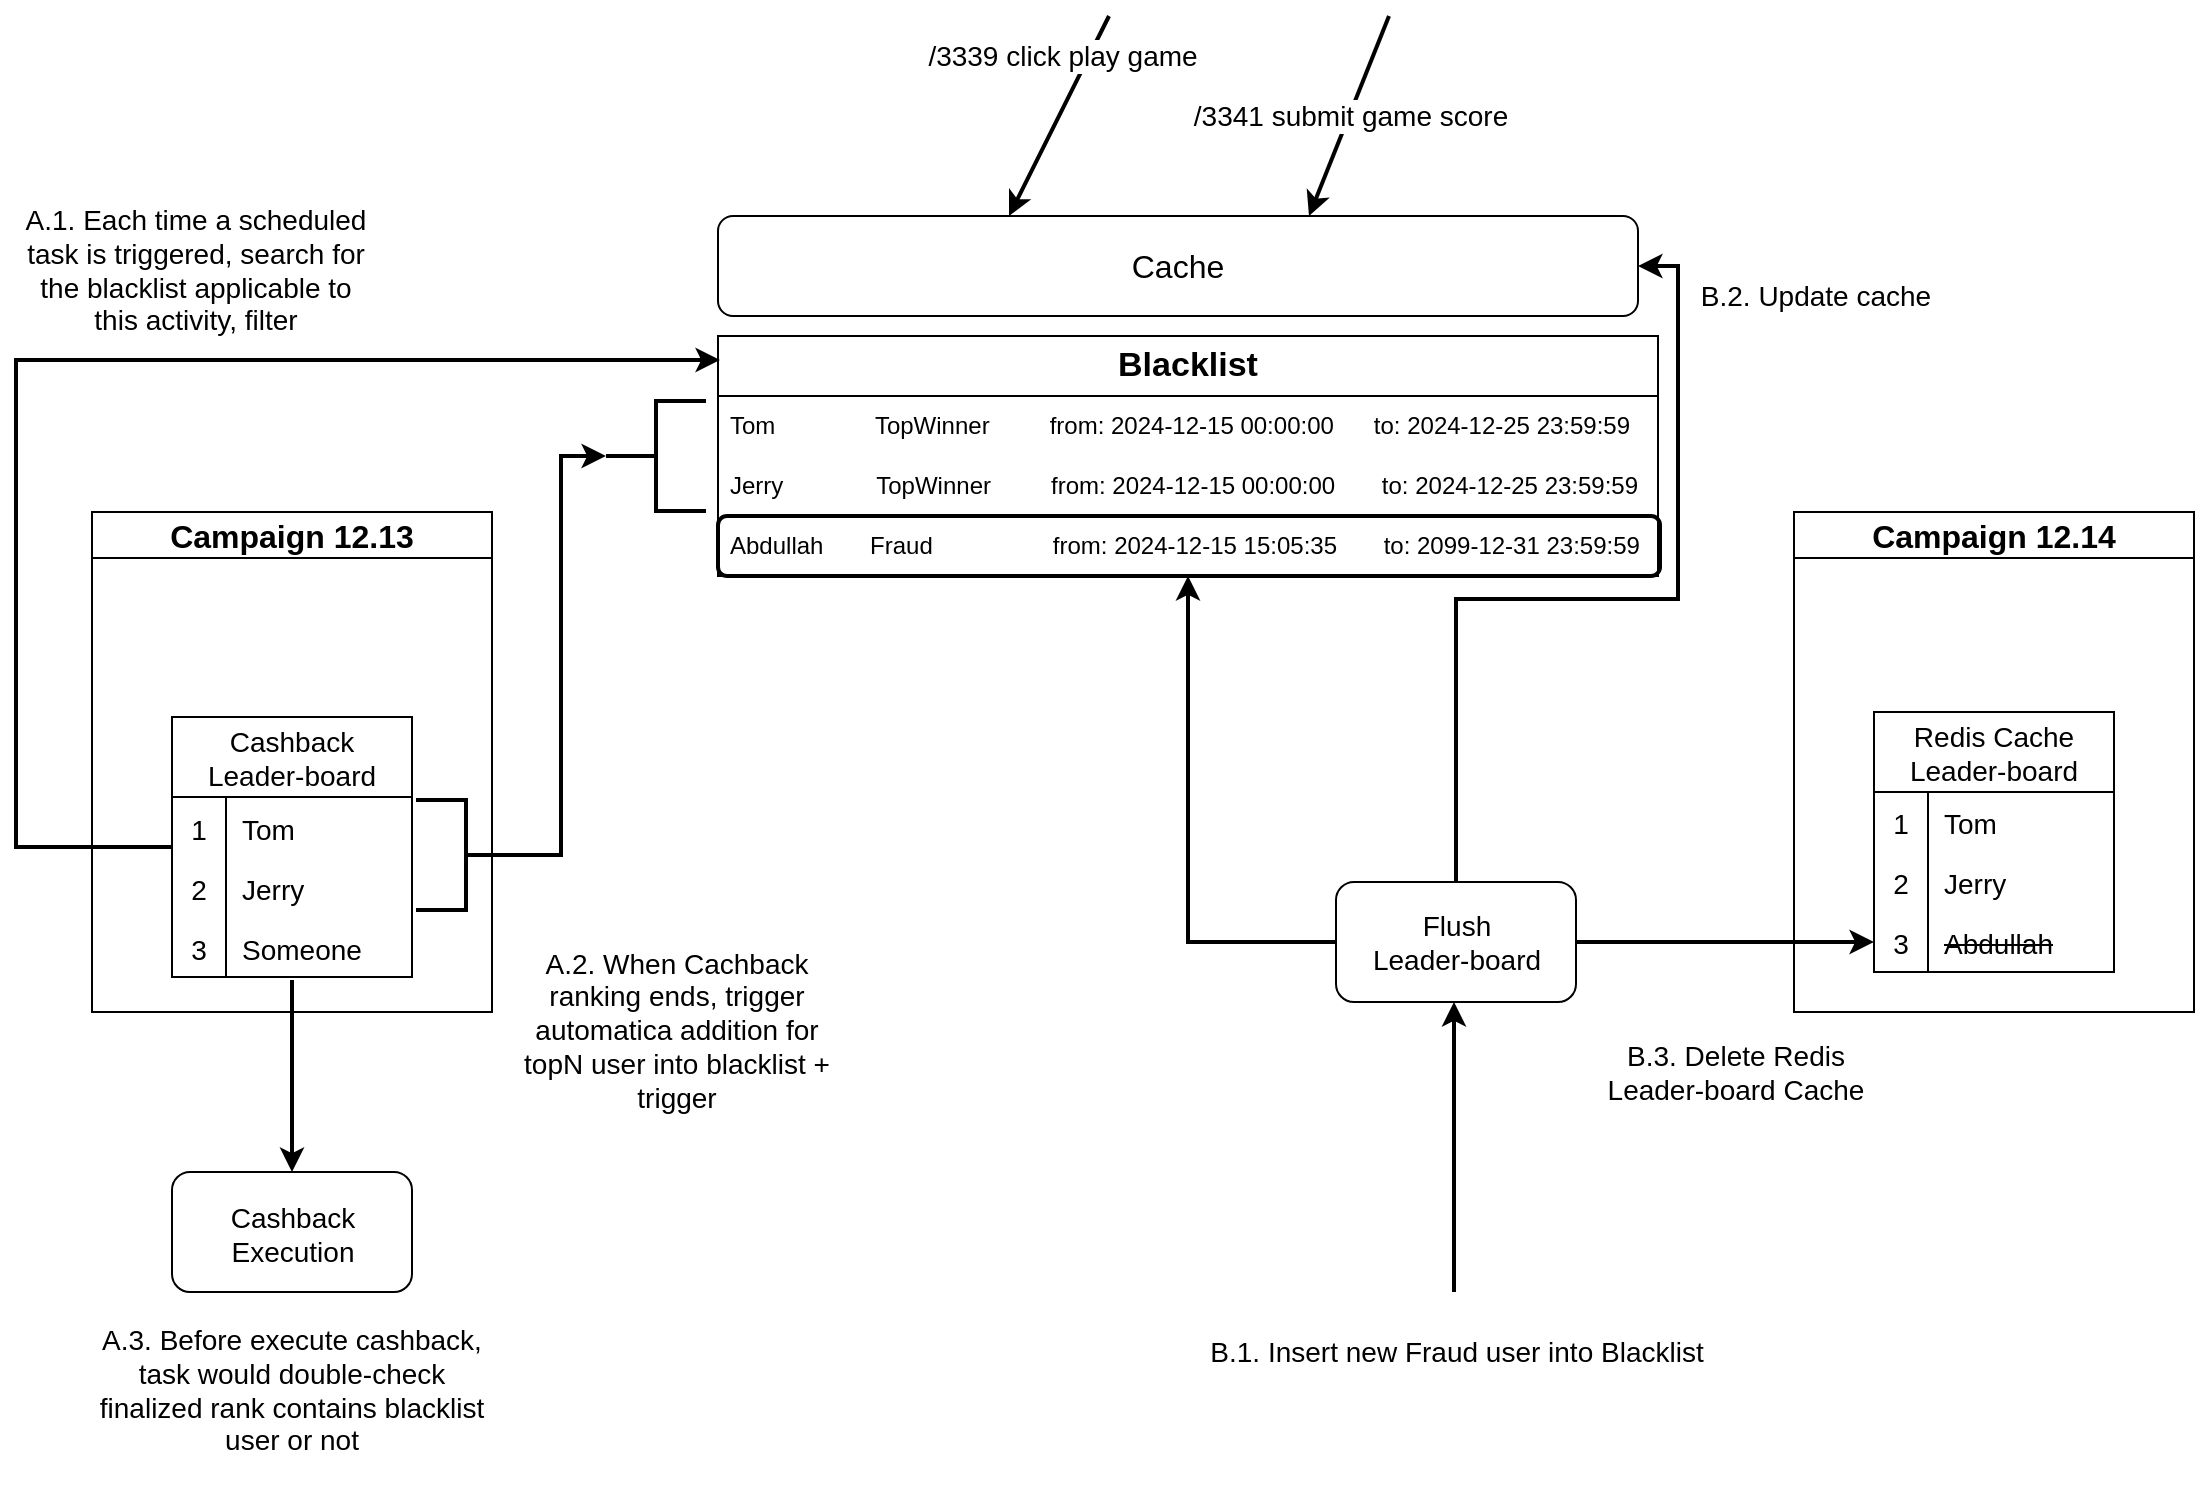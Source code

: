<mxfile version="25.0.3">
  <diagram name="Page-1" id="SrTmlPNk7JFvxLV7cF0c">
    <mxGraphModel dx="1145" dy="814" grid="1" gridSize="10" guides="1" tooltips="1" connect="1" arrows="1" fold="1" page="1" pageScale="1" pageWidth="850" pageHeight="1100" math="0" shadow="0">
      <root>
        <mxCell id="0" />
        <mxCell id="1" parent="0" />
        <mxCell id="5ARGfZlktuw_5QcicR3a-100" style="edgeStyle=orthogonalEdgeStyle;rounded=0;orthogonalLoop=1;jettySize=auto;html=1;exitX=0;exitY=0.5;exitDx=0;exitDy=0;entryX=0.5;entryY=1;entryDx=0;entryDy=0;strokeWidth=2;" edge="1" parent="1" source="5ARGfZlktuw_5QcicR3a-73" target="5ARGfZlktuw_5QcicR3a-3">
          <mxGeometry relative="1" as="geometry">
            <mxPoint x="750" y="710" as="targetPoint" />
          </mxGeometry>
        </mxCell>
        <mxCell id="5ARGfZlktuw_5QcicR3a-104" style="edgeStyle=orthogonalEdgeStyle;rounded=0;orthogonalLoop=1;jettySize=auto;html=1;exitX=1;exitY=0.5;exitDx=0;exitDy=0;entryX=0;entryY=0.5;entryDx=0;entryDy=0;strokeWidth=2;" edge="1" parent="1" source="5ARGfZlktuw_5QcicR3a-73" target="5ARGfZlktuw_5QcicR3a-65">
          <mxGeometry relative="1" as="geometry" />
        </mxCell>
        <mxCell id="5ARGfZlktuw_5QcicR3a-112" style="edgeStyle=orthogonalEdgeStyle;rounded=0;orthogonalLoop=1;jettySize=auto;html=1;exitX=0.5;exitY=0;exitDx=0;exitDy=0;entryX=1;entryY=0.5;entryDx=0;entryDy=0;strokeWidth=2;" edge="1" parent="1" source="5ARGfZlktuw_5QcicR3a-73" target="5ARGfZlktuw_5QcicR3a-51">
          <mxGeometry relative="1" as="geometry" />
        </mxCell>
        <mxCell id="5ARGfZlktuw_5QcicR3a-73" value="" style="rounded=1;whiteSpace=wrap;html=1;" vertex="1" parent="1">
          <mxGeometry x="790" y="545" width="120" height="60" as="geometry" />
        </mxCell>
        <mxCell id="5ARGfZlktuw_5QcicR3a-69" value="" style="rounded=1;whiteSpace=wrap;html=1;strokeWidth=2;" vertex="1" parent="1">
          <mxGeometry x="481" y="362" width="471" height="30" as="geometry" />
        </mxCell>
        <mxCell id="5ARGfZlktuw_5QcicR3a-1" value="&lt;font style=&quot;font-size: 16px;&quot;&gt;Campaign 12.13&lt;br&gt;&lt;/font&gt;" style="swimlane;whiteSpace=wrap;html=1;" vertex="1" parent="1">
          <mxGeometry x="168" y="360" width="200" height="250" as="geometry" />
        </mxCell>
        <mxCell id="5ARGfZlktuw_5QcicR3a-9" value="Cashback&#xa;Leader-board" style="shape=table;startSize=40;container=1;collapsible=0;childLayout=tableLayout;fixedRows=1;rowLines=0;fontStyle=0;strokeColor=default;fontSize=14;" vertex="1" parent="5ARGfZlktuw_5QcicR3a-1">
          <mxGeometry x="40" y="102.5" width="120" height="130" as="geometry" />
        </mxCell>
        <mxCell id="5ARGfZlktuw_5QcicR3a-10" value="" style="shape=tableRow;horizontal=0;startSize=0;swimlaneHead=0;swimlaneBody=0;top=0;left=0;bottom=0;right=0;collapsible=0;dropTarget=0;fillColor=none;points=[[0,0.5],[1,0.5]];portConstraint=eastwest;strokeColor=inherit;fontSize=16;" vertex="1" parent="5ARGfZlktuw_5QcicR3a-9">
          <mxGeometry y="40" width="120" height="30" as="geometry" />
        </mxCell>
        <mxCell id="5ARGfZlktuw_5QcicR3a-11" value="&lt;font style=&quot;font-size: 14px;&quot;&gt;1&lt;/font&gt;" style="shape=partialRectangle;html=1;whiteSpace=wrap;connectable=0;fillColor=none;top=0;left=0;bottom=0;right=0;overflow=hidden;pointerEvents=1;strokeColor=inherit;fontSize=16;" vertex="1" parent="5ARGfZlktuw_5QcicR3a-10">
          <mxGeometry width="27" height="30" as="geometry">
            <mxRectangle width="27" height="30" as="alternateBounds" />
          </mxGeometry>
        </mxCell>
        <mxCell id="5ARGfZlktuw_5QcicR3a-12" value="&lt;font style=&quot;font-size: 14px;&quot;&gt;Tom&lt;/font&gt;" style="shape=partialRectangle;html=1;whiteSpace=wrap;connectable=0;fillColor=none;top=0;left=0;bottom=0;right=0;align=left;spacingLeft=6;overflow=hidden;strokeColor=inherit;fontSize=16;" vertex="1" parent="5ARGfZlktuw_5QcicR3a-10">
          <mxGeometry x="27" width="93" height="30" as="geometry">
            <mxRectangle width="93" height="30" as="alternateBounds" />
          </mxGeometry>
        </mxCell>
        <mxCell id="5ARGfZlktuw_5QcicR3a-13" value="" style="shape=tableRow;horizontal=0;startSize=0;swimlaneHead=0;swimlaneBody=0;top=0;left=0;bottom=0;right=0;collapsible=0;dropTarget=0;fillColor=none;points=[[0,0.5],[1,0.5]];portConstraint=eastwest;strokeColor=inherit;fontSize=16;" vertex="1" parent="5ARGfZlktuw_5QcicR3a-9">
          <mxGeometry y="70" width="120" height="30" as="geometry" />
        </mxCell>
        <mxCell id="5ARGfZlktuw_5QcicR3a-14" value="&lt;font style=&quot;font-size: 14px;&quot;&gt;2&lt;/font&gt;" style="shape=partialRectangle;html=1;whiteSpace=wrap;connectable=0;fillColor=none;top=0;left=0;bottom=0;right=0;overflow=hidden;strokeColor=inherit;fontSize=16;" vertex="1" parent="5ARGfZlktuw_5QcicR3a-13">
          <mxGeometry width="27" height="30" as="geometry">
            <mxRectangle width="27" height="30" as="alternateBounds" />
          </mxGeometry>
        </mxCell>
        <mxCell id="5ARGfZlktuw_5QcicR3a-15" value="&lt;font style=&quot;font-size: 14px;&quot;&gt;Jerry&lt;/font&gt;" style="shape=partialRectangle;html=1;whiteSpace=wrap;connectable=0;fillColor=none;top=0;left=0;bottom=0;right=0;align=left;spacingLeft=6;overflow=hidden;strokeColor=inherit;fontSize=16;" vertex="1" parent="5ARGfZlktuw_5QcicR3a-13">
          <mxGeometry x="27" width="93" height="30" as="geometry">
            <mxRectangle width="93" height="30" as="alternateBounds" />
          </mxGeometry>
        </mxCell>
        <mxCell id="5ARGfZlktuw_5QcicR3a-16" value="" style="shape=tableRow;horizontal=0;startSize=0;swimlaneHead=0;swimlaneBody=0;top=0;left=0;bottom=0;right=0;collapsible=0;dropTarget=0;fillColor=none;points=[[0,0.5],[1,0.5]];portConstraint=eastwest;strokeColor=inherit;fontSize=16;" vertex="1" parent="5ARGfZlktuw_5QcicR3a-9">
          <mxGeometry y="100" width="120" height="30" as="geometry" />
        </mxCell>
        <mxCell id="5ARGfZlktuw_5QcicR3a-17" value="&lt;font style=&quot;font-size: 14px;&quot;&gt;3&lt;/font&gt;" style="shape=partialRectangle;html=1;whiteSpace=wrap;connectable=0;fillColor=none;top=0;left=0;bottom=0;right=0;overflow=hidden;strokeColor=inherit;fontSize=16;" vertex="1" parent="5ARGfZlktuw_5QcicR3a-16">
          <mxGeometry width="27" height="30" as="geometry">
            <mxRectangle width="27" height="30" as="alternateBounds" />
          </mxGeometry>
        </mxCell>
        <mxCell id="5ARGfZlktuw_5QcicR3a-18" value="&lt;font style=&quot;font-size: 14px;&quot;&gt;Someone&lt;/font&gt;" style="shape=partialRectangle;html=1;whiteSpace=wrap;connectable=0;fillColor=none;top=0;left=0;bottom=0;right=0;align=left;spacingLeft=6;overflow=hidden;strokeColor=inherit;fontSize=16;" vertex="1" parent="5ARGfZlktuw_5QcicR3a-16">
          <mxGeometry x="27" width="93" height="30" as="geometry">
            <mxRectangle width="93" height="30" as="alternateBounds" />
          </mxGeometry>
        </mxCell>
        <mxCell id="5ARGfZlktuw_5QcicR3a-39" value="" style="strokeWidth=2;html=1;shape=mxgraph.flowchart.annotation_2;align=left;labelPosition=right;pointerEvents=1;rotation=-180;" vertex="1" parent="5ARGfZlktuw_5QcicR3a-1">
          <mxGeometry x="162" y="144" width="50" height="55" as="geometry" />
        </mxCell>
        <mxCell id="5ARGfZlktuw_5QcicR3a-3" value="&lt;font style=&quot;font-size: 17px;&quot;&gt;&lt;b&gt;Blacklist&lt;/b&gt;&lt;/font&gt;" style="swimlane;fontStyle=0;childLayout=stackLayout;horizontal=1;startSize=30;horizontalStack=0;resizeParent=1;resizeParentMax=0;resizeLast=0;collapsible=1;marginBottom=0;whiteSpace=wrap;html=1;" vertex="1" parent="1">
          <mxGeometry x="481" y="272" width="470" height="120" as="geometry" />
        </mxCell>
        <mxCell id="5ARGfZlktuw_5QcicR3a-4" value="Tom&amp;nbsp;&amp;nbsp;&amp;nbsp;&amp;nbsp;&amp;nbsp;&amp;nbsp;&amp;nbsp;&amp;nbsp;&amp;nbsp;&amp;nbsp;&amp;nbsp;&amp;nbsp;&amp;nbsp;&amp;nbsp; TopWinner&amp;nbsp;&amp;nbsp;&amp;nbsp;&amp;nbsp; &amp;nbsp; &amp;nbsp; from: 2024-12-15 00:00:00&amp;nbsp;&amp;nbsp;&amp;nbsp;&amp;nbsp;&amp;nbsp; to: 2024-12-25 23:59:59" style="text;strokeColor=none;fillColor=none;align=left;verticalAlign=middle;spacingLeft=4;spacingRight=4;overflow=hidden;points=[[0,0.5],[1,0.5]];portConstraint=eastwest;rotatable=0;whiteSpace=wrap;html=1;" vertex="1" parent="5ARGfZlktuw_5QcicR3a-3">
          <mxGeometry y="30" width="470" height="30" as="geometry" />
        </mxCell>
        <mxCell id="5ARGfZlktuw_5QcicR3a-5" value="Jerry&amp;nbsp;&amp;nbsp;&amp;nbsp;&amp;nbsp;&amp;nbsp;&amp;nbsp;&amp;nbsp;&amp;nbsp;&amp;nbsp;&amp;nbsp;&amp;nbsp;&amp;nbsp;&amp;nbsp; TopWinner&amp;nbsp;&amp;nbsp;&amp;nbsp;&amp;nbsp;&amp;nbsp;&amp;nbsp;&amp;nbsp;&amp;nbsp; from: 2024-12-15 00:00:00&amp;nbsp;&amp;nbsp;&amp;nbsp;&amp;nbsp;&amp;nbsp;&amp;nbsp; to: 2024-12-25 23:59:59" style="text;strokeColor=none;fillColor=none;align=left;verticalAlign=middle;spacingLeft=4;spacingRight=4;overflow=hidden;points=[[0,0.5],[1,0.5]];portConstraint=eastwest;rotatable=0;whiteSpace=wrap;html=1;" vertex="1" parent="5ARGfZlktuw_5QcicR3a-3">
          <mxGeometry y="60" width="470" height="30" as="geometry" />
        </mxCell>
        <mxCell id="5ARGfZlktuw_5QcicR3a-6" value="Abdullah&amp;nbsp;&amp;nbsp;&amp;nbsp;&amp;nbsp;&amp;nbsp;&amp;nbsp; Fraud&amp;nbsp;&amp;nbsp;&amp;nbsp;&amp;nbsp;&amp;nbsp;&amp;nbsp;&amp;nbsp;&amp;nbsp;&amp;nbsp;&amp;nbsp;&amp;nbsp;&amp;nbsp;&amp;nbsp;&amp;nbsp;&amp;nbsp;&amp;nbsp;&amp;nbsp; from: 2024-12-15 15:05:35 &amp;nbsp;&amp;nbsp;&amp;nbsp;&amp;nbsp;&amp;nbsp; to: 2099-12-31 23:59:59" style="text;strokeColor=none;fillColor=none;align=left;verticalAlign=middle;spacingLeft=4;spacingRight=4;overflow=hidden;points=[[0,0.5],[1,0.5]];portConstraint=eastwest;rotatable=0;whiteSpace=wrap;html=1;" vertex="1" parent="5ARGfZlktuw_5QcicR3a-3">
          <mxGeometry y="90" width="470" height="30" as="geometry" />
        </mxCell>
        <mxCell id="5ARGfZlktuw_5QcicR3a-40" value="" style="strokeWidth=2;html=1;shape=mxgraph.flowchart.annotation_2;align=left;labelPosition=right;pointerEvents=1;rotation=0;" vertex="1" parent="1">
          <mxGeometry x="425" y="304.5" width="50" height="55" as="geometry" />
        </mxCell>
        <mxCell id="5ARGfZlktuw_5QcicR3a-47" value="&lt;font style=&quot;font-size: 14px;&quot;&gt;A.2. When Cachback ranking ends, trigger automatica addition for topN user into blacklist + trigger &lt;/font&gt;" style="text;strokeColor=none;align=center;fillColor=none;html=1;verticalAlign=middle;whiteSpace=wrap;rounded=0;" vertex="1" parent="1">
          <mxGeometry x="380" y="570" width="160.5" height="97.5" as="geometry" />
        </mxCell>
        <mxCell id="5ARGfZlktuw_5QcicR3a-49" value="" style="endArrow=classic;html=1;rounded=0;strokeWidth=2;" edge="1" parent="1">
          <mxGeometry width="50" height="50" relative="1" as="geometry">
            <mxPoint x="676.5" y="112" as="sourcePoint" />
            <mxPoint x="626.5" y="212" as="targetPoint" />
          </mxGeometry>
        </mxCell>
        <mxCell id="5ARGfZlktuw_5QcicR3a-52" value="&lt;font style=&quot;font-size: 14px;&quot;&gt;/3339 click play game&lt;/font&gt;" style="edgeLabel;html=1;align=center;verticalAlign=middle;resizable=0;points=[];" vertex="1" connectable="0" parent="5ARGfZlktuw_5QcicR3a-49">
          <mxGeometry x="-0.131" y="1" relative="1" as="geometry">
            <mxPoint x="-3" y="-24" as="offset" />
          </mxGeometry>
        </mxCell>
        <mxCell id="5ARGfZlktuw_5QcicR3a-51" value="&lt;font style=&quot;font-size: 16px;&quot;&gt;Cache&lt;/font&gt;" style="rounded=1;whiteSpace=wrap;html=1;" vertex="1" parent="1">
          <mxGeometry x="481" y="212" width="460" height="50" as="geometry" />
        </mxCell>
        <mxCell id="5ARGfZlktuw_5QcicR3a-53" value="" style="endArrow=classic;html=1;rounded=0;strokeWidth=2;" edge="1" parent="1">
          <mxGeometry width="50" height="50" relative="1" as="geometry">
            <mxPoint x="816.5" y="112" as="sourcePoint" />
            <mxPoint x="776.5" y="212" as="targetPoint" />
          </mxGeometry>
        </mxCell>
        <mxCell id="5ARGfZlktuw_5QcicR3a-54" value="&lt;font style=&quot;font-size: 14px;&quot;&gt;/3341 submit game score&lt;br&gt;&lt;/font&gt;" style="edgeLabel;html=1;align=center;verticalAlign=middle;resizable=0;points=[];" vertex="1" connectable="0" parent="5ARGfZlktuw_5QcicR3a-53">
          <mxGeometry x="-0.131" y="1" relative="1" as="geometry">
            <mxPoint x="-3" y="6" as="offset" />
          </mxGeometry>
        </mxCell>
        <mxCell id="5ARGfZlktuw_5QcicR3a-56" value="&lt;font style=&quot;font-size: 14px;&quot;&gt;A.3. Before execute cashback, task would double-check finalized rank contains blacklist user or not&lt;/font&gt;" style="text;strokeColor=none;align=center;fillColor=none;html=1;verticalAlign=middle;whiteSpace=wrap;rounded=0;" vertex="1" parent="1">
          <mxGeometry x="169.25" y="750" width="197.5" height="97.5" as="geometry" />
        </mxCell>
        <mxCell id="5ARGfZlktuw_5QcicR3a-70" value="&lt;div&gt;&lt;font style=&quot;font-size: 14px;&quot;&gt;Flush&lt;/font&gt;&lt;/div&gt;&lt;div&gt;&lt;font style=&quot;font-size: 14px;&quot;&gt;Leader-board&lt;/font&gt;&lt;/div&gt;" style="text;strokeColor=none;align=center;fillColor=none;html=1;verticalAlign=middle;whiteSpace=wrap;rounded=0;" vertex="1" parent="1">
          <mxGeometry x="796.5" y="552.5" width="107" height="45" as="geometry" />
        </mxCell>
        <mxCell id="5ARGfZlktuw_5QcicR3a-77" value="" style="endArrow=classic;html=1;rounded=0;exitX=0.5;exitY=1.05;exitDx=0;exitDy=0;exitPerimeter=0;entryX=0.5;entryY=0;entryDx=0;entryDy=0;strokeWidth=2;" edge="1" parent="1" source="5ARGfZlktuw_5QcicR3a-16" target="5ARGfZlktuw_5QcicR3a-79">
          <mxGeometry width="50" height="50" relative="1" as="geometry">
            <mxPoint x="420" y="730" as="sourcePoint" />
            <mxPoint x="268" y="770" as="targetPoint" />
          </mxGeometry>
        </mxCell>
        <mxCell id="5ARGfZlktuw_5QcicR3a-79" value="" style="rounded=1;whiteSpace=wrap;html=1;" vertex="1" parent="1">
          <mxGeometry x="208" y="690" width="120" height="60" as="geometry" />
        </mxCell>
        <mxCell id="5ARGfZlktuw_5QcicR3a-80" value="&lt;div&gt;&lt;font style=&quot;font-size: 14px;&quot;&gt;Cashback&lt;/font&gt;&lt;/div&gt;&lt;div&gt;&lt;font style=&quot;font-size: 14px;&quot;&gt;Execution&lt;/font&gt;&lt;/div&gt;" style="text;strokeColor=none;align=center;fillColor=none;html=1;verticalAlign=middle;whiteSpace=wrap;rounded=0;" vertex="1" parent="1">
          <mxGeometry x="217.5" y="700" width="101" height="42.5" as="geometry" />
        </mxCell>
        <mxCell id="5ARGfZlktuw_5QcicR3a-82" value="&lt;font style=&quot;font-size: 14px;&quot;&gt;A.1. Each time a scheduled task is triggered, search for the blacklist applicable to this activity, filter&lt;/font&gt;" style="text;strokeColor=none;align=center;fillColor=none;html=1;verticalAlign=middle;whiteSpace=wrap;rounded=0;" vertex="1" parent="1">
          <mxGeometry x="130" y="197" width="180" height="83" as="geometry" />
        </mxCell>
        <mxCell id="5ARGfZlktuw_5QcicR3a-83" style="edgeStyle=orthogonalEdgeStyle;rounded=0;orthogonalLoop=1;jettySize=auto;html=1;exitX=0;exitY=0.5;exitDx=0;exitDy=0;strokeWidth=2;" edge="1" parent="1" source="5ARGfZlktuw_5QcicR3a-9">
          <mxGeometry relative="1" as="geometry">
            <mxPoint x="482" y="284" as="targetPoint" />
            <Array as="points">
              <mxPoint x="130" y="528" />
              <mxPoint x="130" y="284" />
            </Array>
          </mxGeometry>
        </mxCell>
        <mxCell id="5ARGfZlktuw_5QcicR3a-84" style="edgeStyle=orthogonalEdgeStyle;rounded=0;orthogonalLoop=1;jettySize=auto;html=1;exitX=0;exitY=0.5;exitDx=0;exitDy=0;exitPerimeter=0;entryX=0;entryY=0.5;entryDx=0;entryDy=0;entryPerimeter=0;strokeWidth=2;" edge="1" parent="1" source="5ARGfZlktuw_5QcicR3a-39" target="5ARGfZlktuw_5QcicR3a-40">
          <mxGeometry relative="1" as="geometry" />
        </mxCell>
        <mxCell id="5ARGfZlktuw_5QcicR3a-85" value="" style="endArrow=classic;html=1;rounded=0;strokeWidth=2;entryX=0.5;entryY=1;entryDx=0;entryDy=0;" edge="1" parent="1">
          <mxGeometry width="50" height="50" relative="1" as="geometry">
            <mxPoint x="849" y="750" as="sourcePoint" />
            <mxPoint x="849" y="605" as="targetPoint" />
          </mxGeometry>
        </mxCell>
        <mxCell id="5ARGfZlktuw_5QcicR3a-86" value="&lt;font style=&quot;font-size: 14px;&quot;&gt;B.1. &lt;font&gt;Insert new Fraud user into Blacklist&lt;/font&gt;&lt;/font&gt;" style="edgeLabel;html=1;align=center;verticalAlign=middle;resizable=0;points=[];" vertex="1" connectable="0" parent="5ARGfZlktuw_5QcicR3a-85">
          <mxGeometry x="-0.131" y="1" relative="1" as="geometry">
            <mxPoint x="2" y="93" as="offset" />
          </mxGeometry>
        </mxCell>
        <mxCell id="5ARGfZlktuw_5QcicR3a-88" value="&lt;font style=&quot;font-size: 16px;&quot;&gt;Campaign 12.14&lt;/font&gt;" style="swimlane;whiteSpace=wrap;html=1;" vertex="1" parent="1">
          <mxGeometry x="1019" y="360" width="200" height="250" as="geometry" />
        </mxCell>
        <mxCell id="5ARGfZlktuw_5QcicR3a-58" value="Redis Cache&#xa;Leader-board" style="shape=table;startSize=40;container=1;collapsible=0;childLayout=tableLayout;fixedRows=1;rowLines=0;fontStyle=0;strokeColor=default;fontSize=14;" vertex="1" parent="5ARGfZlktuw_5QcicR3a-88">
          <mxGeometry x="40" y="100" width="120" height="130" as="geometry" />
        </mxCell>
        <mxCell id="5ARGfZlktuw_5QcicR3a-59" value="" style="shape=tableRow;horizontal=0;startSize=0;swimlaneHead=0;swimlaneBody=0;top=0;left=0;bottom=0;right=0;collapsible=0;dropTarget=0;fillColor=none;points=[[0,0.5],[1,0.5]];portConstraint=eastwest;strokeColor=inherit;fontSize=16;" vertex="1" parent="5ARGfZlktuw_5QcicR3a-58">
          <mxGeometry y="40" width="120" height="30" as="geometry" />
        </mxCell>
        <mxCell id="5ARGfZlktuw_5QcicR3a-60" value="&lt;font style=&quot;font-size: 14px;&quot;&gt;1&lt;/font&gt;" style="shape=partialRectangle;html=1;whiteSpace=wrap;connectable=0;fillColor=none;top=0;left=0;bottom=0;right=0;overflow=hidden;pointerEvents=1;strokeColor=inherit;fontSize=16;" vertex="1" parent="5ARGfZlktuw_5QcicR3a-59">
          <mxGeometry width="27" height="30" as="geometry">
            <mxRectangle width="27" height="30" as="alternateBounds" />
          </mxGeometry>
        </mxCell>
        <mxCell id="5ARGfZlktuw_5QcicR3a-61" value="&lt;font style=&quot;font-size: 14px;&quot;&gt;Tom&lt;/font&gt;" style="shape=partialRectangle;html=1;whiteSpace=wrap;connectable=0;fillColor=none;top=0;left=0;bottom=0;right=0;align=left;spacingLeft=6;overflow=hidden;strokeColor=inherit;fontSize=16;" vertex="1" parent="5ARGfZlktuw_5QcicR3a-59">
          <mxGeometry x="27" width="93" height="30" as="geometry">
            <mxRectangle width="93" height="30" as="alternateBounds" />
          </mxGeometry>
        </mxCell>
        <mxCell id="5ARGfZlktuw_5QcicR3a-62" value="" style="shape=tableRow;horizontal=0;startSize=0;swimlaneHead=0;swimlaneBody=0;top=0;left=0;bottom=0;right=0;collapsible=0;dropTarget=0;fillColor=none;points=[[0,0.5],[1,0.5]];portConstraint=eastwest;strokeColor=inherit;fontSize=16;" vertex="1" parent="5ARGfZlktuw_5QcicR3a-58">
          <mxGeometry y="70" width="120" height="30" as="geometry" />
        </mxCell>
        <mxCell id="5ARGfZlktuw_5QcicR3a-63" value="&lt;font style=&quot;font-size: 14px;&quot;&gt;2&lt;/font&gt;" style="shape=partialRectangle;html=1;whiteSpace=wrap;connectable=0;fillColor=none;top=0;left=0;bottom=0;right=0;overflow=hidden;strokeColor=inherit;fontSize=16;" vertex="1" parent="5ARGfZlktuw_5QcicR3a-62">
          <mxGeometry width="27" height="30" as="geometry">
            <mxRectangle width="27" height="30" as="alternateBounds" />
          </mxGeometry>
        </mxCell>
        <mxCell id="5ARGfZlktuw_5QcicR3a-64" value="&lt;font style=&quot;font-size: 14px;&quot;&gt;Jerry&lt;/font&gt;" style="shape=partialRectangle;html=1;whiteSpace=wrap;connectable=0;fillColor=none;top=0;left=0;bottom=0;right=0;align=left;spacingLeft=6;overflow=hidden;strokeColor=inherit;fontSize=16;" vertex="1" parent="5ARGfZlktuw_5QcicR3a-62">
          <mxGeometry x="27" width="93" height="30" as="geometry">
            <mxRectangle width="93" height="30" as="alternateBounds" />
          </mxGeometry>
        </mxCell>
        <mxCell id="5ARGfZlktuw_5QcicR3a-65" value="" style="shape=tableRow;horizontal=0;startSize=0;swimlaneHead=0;swimlaneBody=0;top=0;left=0;bottom=0;right=0;collapsible=0;dropTarget=0;fillColor=none;points=[[0,0.5],[1,0.5]];portConstraint=eastwest;strokeColor=inherit;fontSize=16;" vertex="1" parent="5ARGfZlktuw_5QcicR3a-58">
          <mxGeometry y="100" width="120" height="30" as="geometry" />
        </mxCell>
        <mxCell id="5ARGfZlktuw_5QcicR3a-66" value="&lt;font style=&quot;font-size: 14px;&quot;&gt;3&lt;/font&gt;" style="shape=partialRectangle;html=1;whiteSpace=wrap;connectable=0;fillColor=none;top=0;left=0;bottom=0;right=0;overflow=hidden;strokeColor=inherit;fontSize=16;" vertex="1" parent="5ARGfZlktuw_5QcicR3a-65">
          <mxGeometry width="27" height="30" as="geometry">
            <mxRectangle width="27" height="30" as="alternateBounds" />
          </mxGeometry>
        </mxCell>
        <mxCell id="5ARGfZlktuw_5QcicR3a-67" value="&lt;font style=&quot;font-size: 14px;&quot;&gt;&lt;strike&gt;&lt;font&gt;Abdullah&lt;/font&gt;&lt;/strike&gt;&lt;/font&gt;" style="shape=partialRectangle;html=1;whiteSpace=wrap;connectable=0;fillColor=none;top=0;left=0;bottom=0;right=0;align=left;spacingLeft=6;overflow=hidden;strokeColor=inherit;fontSize=16;" vertex="1" parent="5ARGfZlktuw_5QcicR3a-65">
          <mxGeometry x="27" width="93" height="30" as="geometry">
            <mxRectangle width="93" height="30" as="alternateBounds" />
          </mxGeometry>
        </mxCell>
        <mxCell id="5ARGfZlktuw_5QcicR3a-107" value="&lt;font style=&quot;font-size: 14px;&quot;&gt;B.2. Update cache&lt;br&gt;&lt;/font&gt;" style="text;strokeColor=none;align=center;fillColor=none;html=1;verticalAlign=middle;whiteSpace=wrap;rounded=0;" vertex="1" parent="1">
          <mxGeometry x="960" y="232" width="140" height="40" as="geometry" />
        </mxCell>
        <mxCell id="5ARGfZlktuw_5QcicR3a-113" value="&lt;div&gt;&lt;font style=&quot;font-size: 14px;&quot;&gt;B.3. Delete Redis Leader-board Cache&lt;/font&gt;&lt;/div&gt;" style="text;strokeColor=none;align=center;fillColor=none;html=1;verticalAlign=middle;whiteSpace=wrap;rounded=0;" vertex="1" parent="1">
          <mxGeometry x="920" y="620" width="140" height="40" as="geometry" />
        </mxCell>
      </root>
    </mxGraphModel>
  </diagram>
</mxfile>
